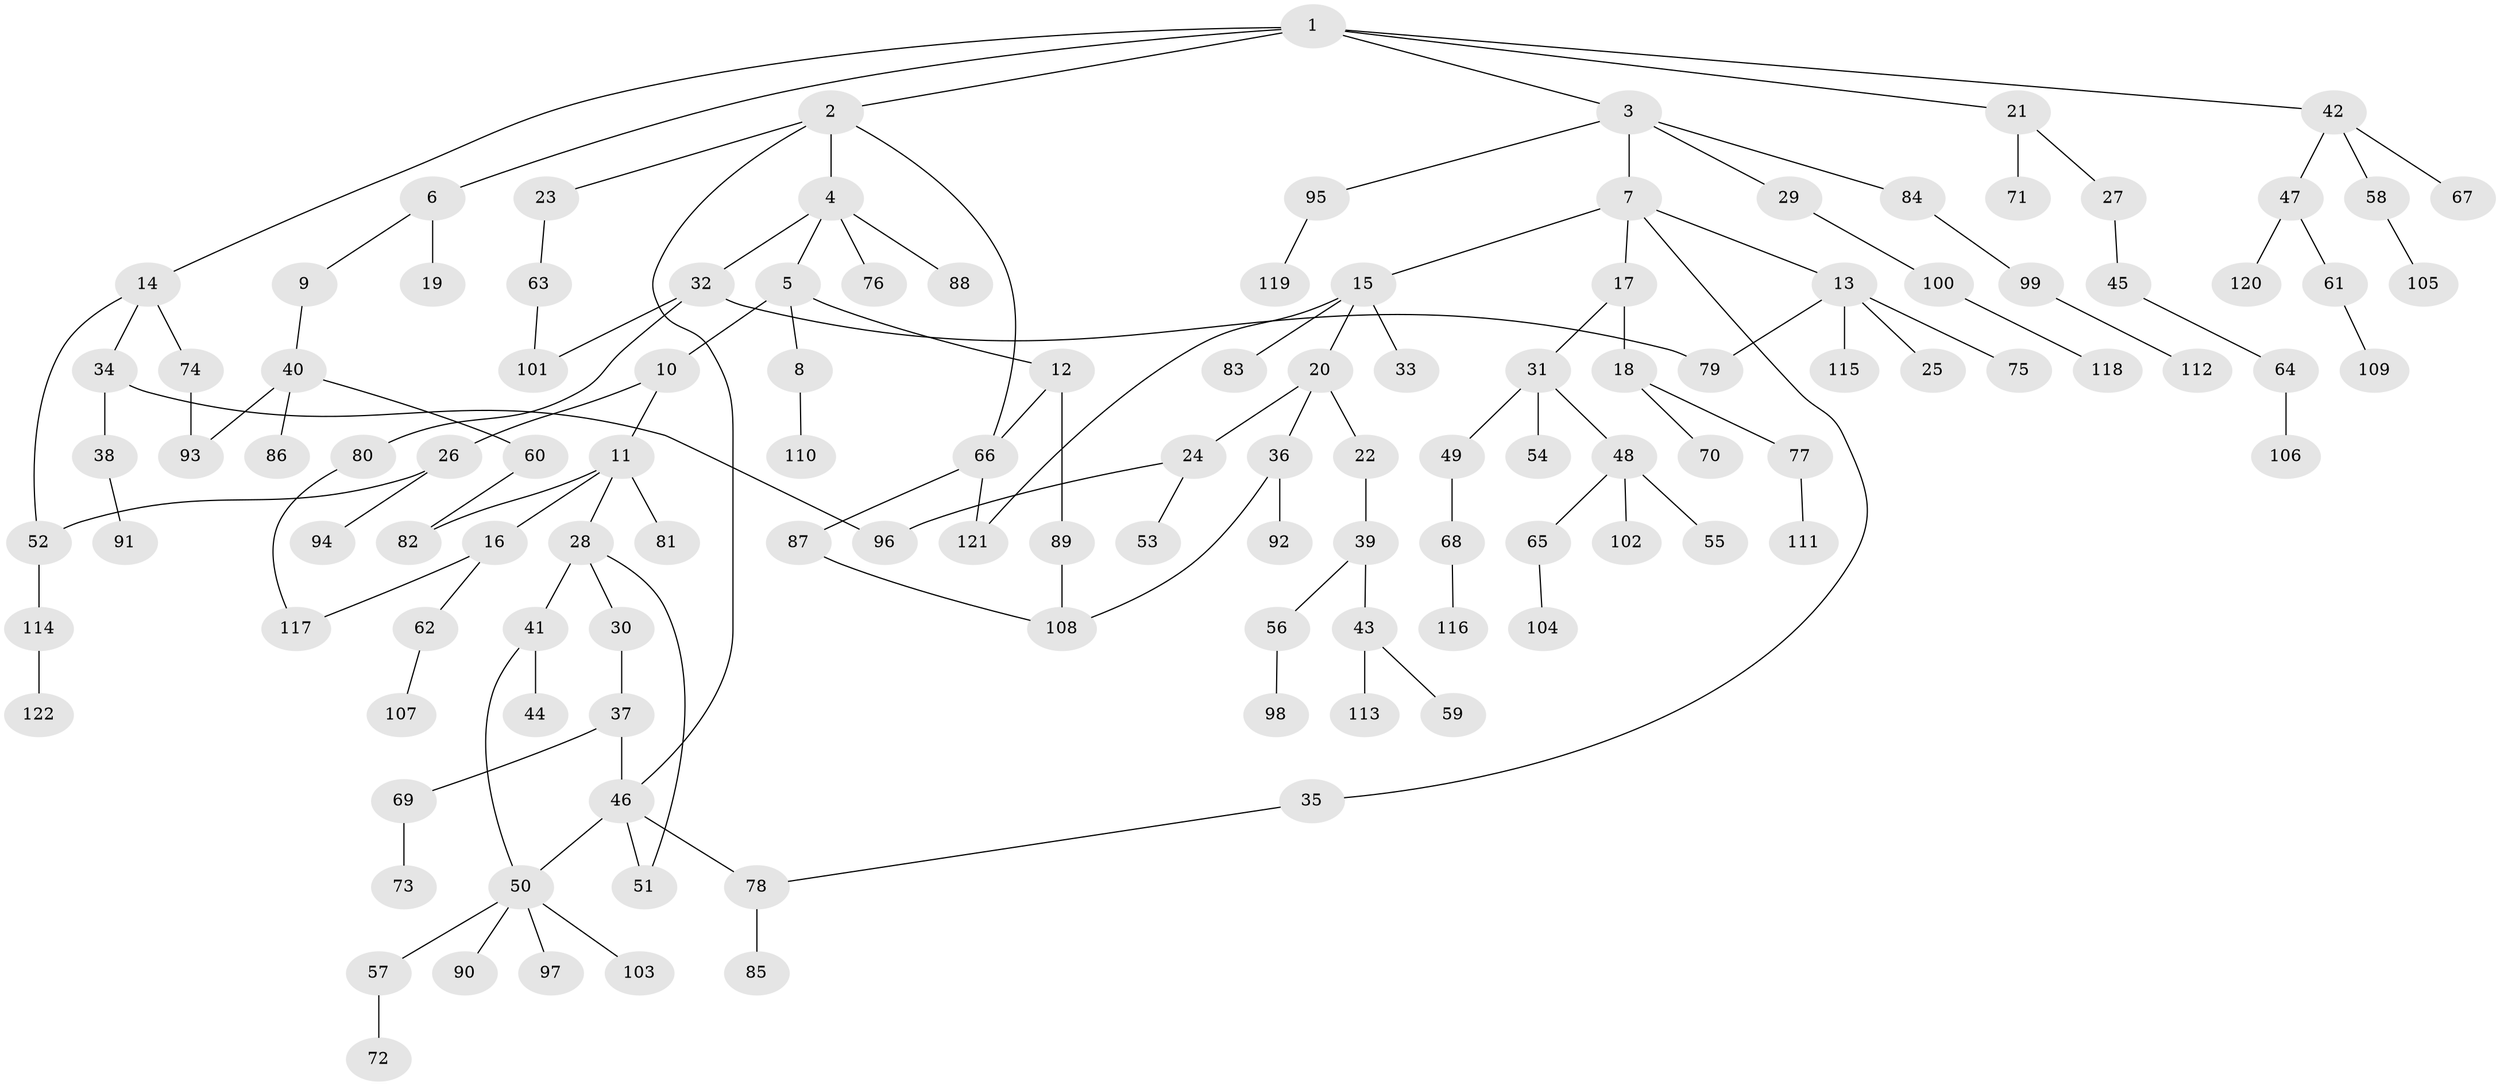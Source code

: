 // Generated by graph-tools (version 1.1) at 2025/42/03/09/25 04:42:34]
// undirected, 122 vertices, 136 edges
graph export_dot {
graph [start="1"]
  node [color=gray90,style=filled];
  1;
  2;
  3;
  4;
  5;
  6;
  7;
  8;
  9;
  10;
  11;
  12;
  13;
  14;
  15;
  16;
  17;
  18;
  19;
  20;
  21;
  22;
  23;
  24;
  25;
  26;
  27;
  28;
  29;
  30;
  31;
  32;
  33;
  34;
  35;
  36;
  37;
  38;
  39;
  40;
  41;
  42;
  43;
  44;
  45;
  46;
  47;
  48;
  49;
  50;
  51;
  52;
  53;
  54;
  55;
  56;
  57;
  58;
  59;
  60;
  61;
  62;
  63;
  64;
  65;
  66;
  67;
  68;
  69;
  70;
  71;
  72;
  73;
  74;
  75;
  76;
  77;
  78;
  79;
  80;
  81;
  82;
  83;
  84;
  85;
  86;
  87;
  88;
  89;
  90;
  91;
  92;
  93;
  94;
  95;
  96;
  97;
  98;
  99;
  100;
  101;
  102;
  103;
  104;
  105;
  106;
  107;
  108;
  109;
  110;
  111;
  112;
  113;
  114;
  115;
  116;
  117;
  118;
  119;
  120;
  121;
  122;
  1 -- 2;
  1 -- 3;
  1 -- 6;
  1 -- 14;
  1 -- 21;
  1 -- 42;
  2 -- 4;
  2 -- 23;
  2 -- 46;
  2 -- 66;
  3 -- 7;
  3 -- 29;
  3 -- 84;
  3 -- 95;
  4 -- 5;
  4 -- 32;
  4 -- 76;
  4 -- 88;
  5 -- 8;
  5 -- 10;
  5 -- 12;
  6 -- 9;
  6 -- 19;
  7 -- 13;
  7 -- 15;
  7 -- 17;
  7 -- 35;
  8 -- 110;
  9 -- 40;
  10 -- 11;
  10 -- 26;
  11 -- 16;
  11 -- 28;
  11 -- 81;
  11 -- 82;
  12 -- 89;
  12 -- 66;
  13 -- 25;
  13 -- 75;
  13 -- 115;
  13 -- 79;
  14 -- 34;
  14 -- 52;
  14 -- 74;
  15 -- 20;
  15 -- 33;
  15 -- 83;
  15 -- 121;
  16 -- 62;
  16 -- 117;
  17 -- 18;
  17 -- 31;
  18 -- 70;
  18 -- 77;
  20 -- 22;
  20 -- 24;
  20 -- 36;
  21 -- 27;
  21 -- 71;
  22 -- 39;
  23 -- 63;
  24 -- 53;
  24 -- 96;
  26 -- 94;
  26 -- 52;
  27 -- 45;
  28 -- 30;
  28 -- 41;
  28 -- 51;
  29 -- 100;
  30 -- 37;
  31 -- 48;
  31 -- 49;
  31 -- 54;
  32 -- 79;
  32 -- 80;
  32 -- 101;
  34 -- 38;
  34 -- 96;
  35 -- 78;
  36 -- 92;
  36 -- 108;
  37 -- 69;
  37 -- 46;
  38 -- 91;
  39 -- 43;
  39 -- 56;
  40 -- 60;
  40 -- 86;
  40 -- 93;
  41 -- 44;
  41 -- 50;
  42 -- 47;
  42 -- 58;
  42 -- 67;
  43 -- 59;
  43 -- 113;
  45 -- 64;
  46 -- 51;
  46 -- 50;
  46 -- 78;
  47 -- 61;
  47 -- 120;
  48 -- 55;
  48 -- 65;
  48 -- 102;
  49 -- 68;
  50 -- 57;
  50 -- 90;
  50 -- 97;
  50 -- 103;
  52 -- 114;
  56 -- 98;
  57 -- 72;
  58 -- 105;
  60 -- 82;
  61 -- 109;
  62 -- 107;
  63 -- 101;
  64 -- 106;
  65 -- 104;
  66 -- 87;
  66 -- 121;
  68 -- 116;
  69 -- 73;
  74 -- 93;
  77 -- 111;
  78 -- 85;
  80 -- 117;
  84 -- 99;
  87 -- 108;
  89 -- 108;
  95 -- 119;
  99 -- 112;
  100 -- 118;
  114 -- 122;
}

